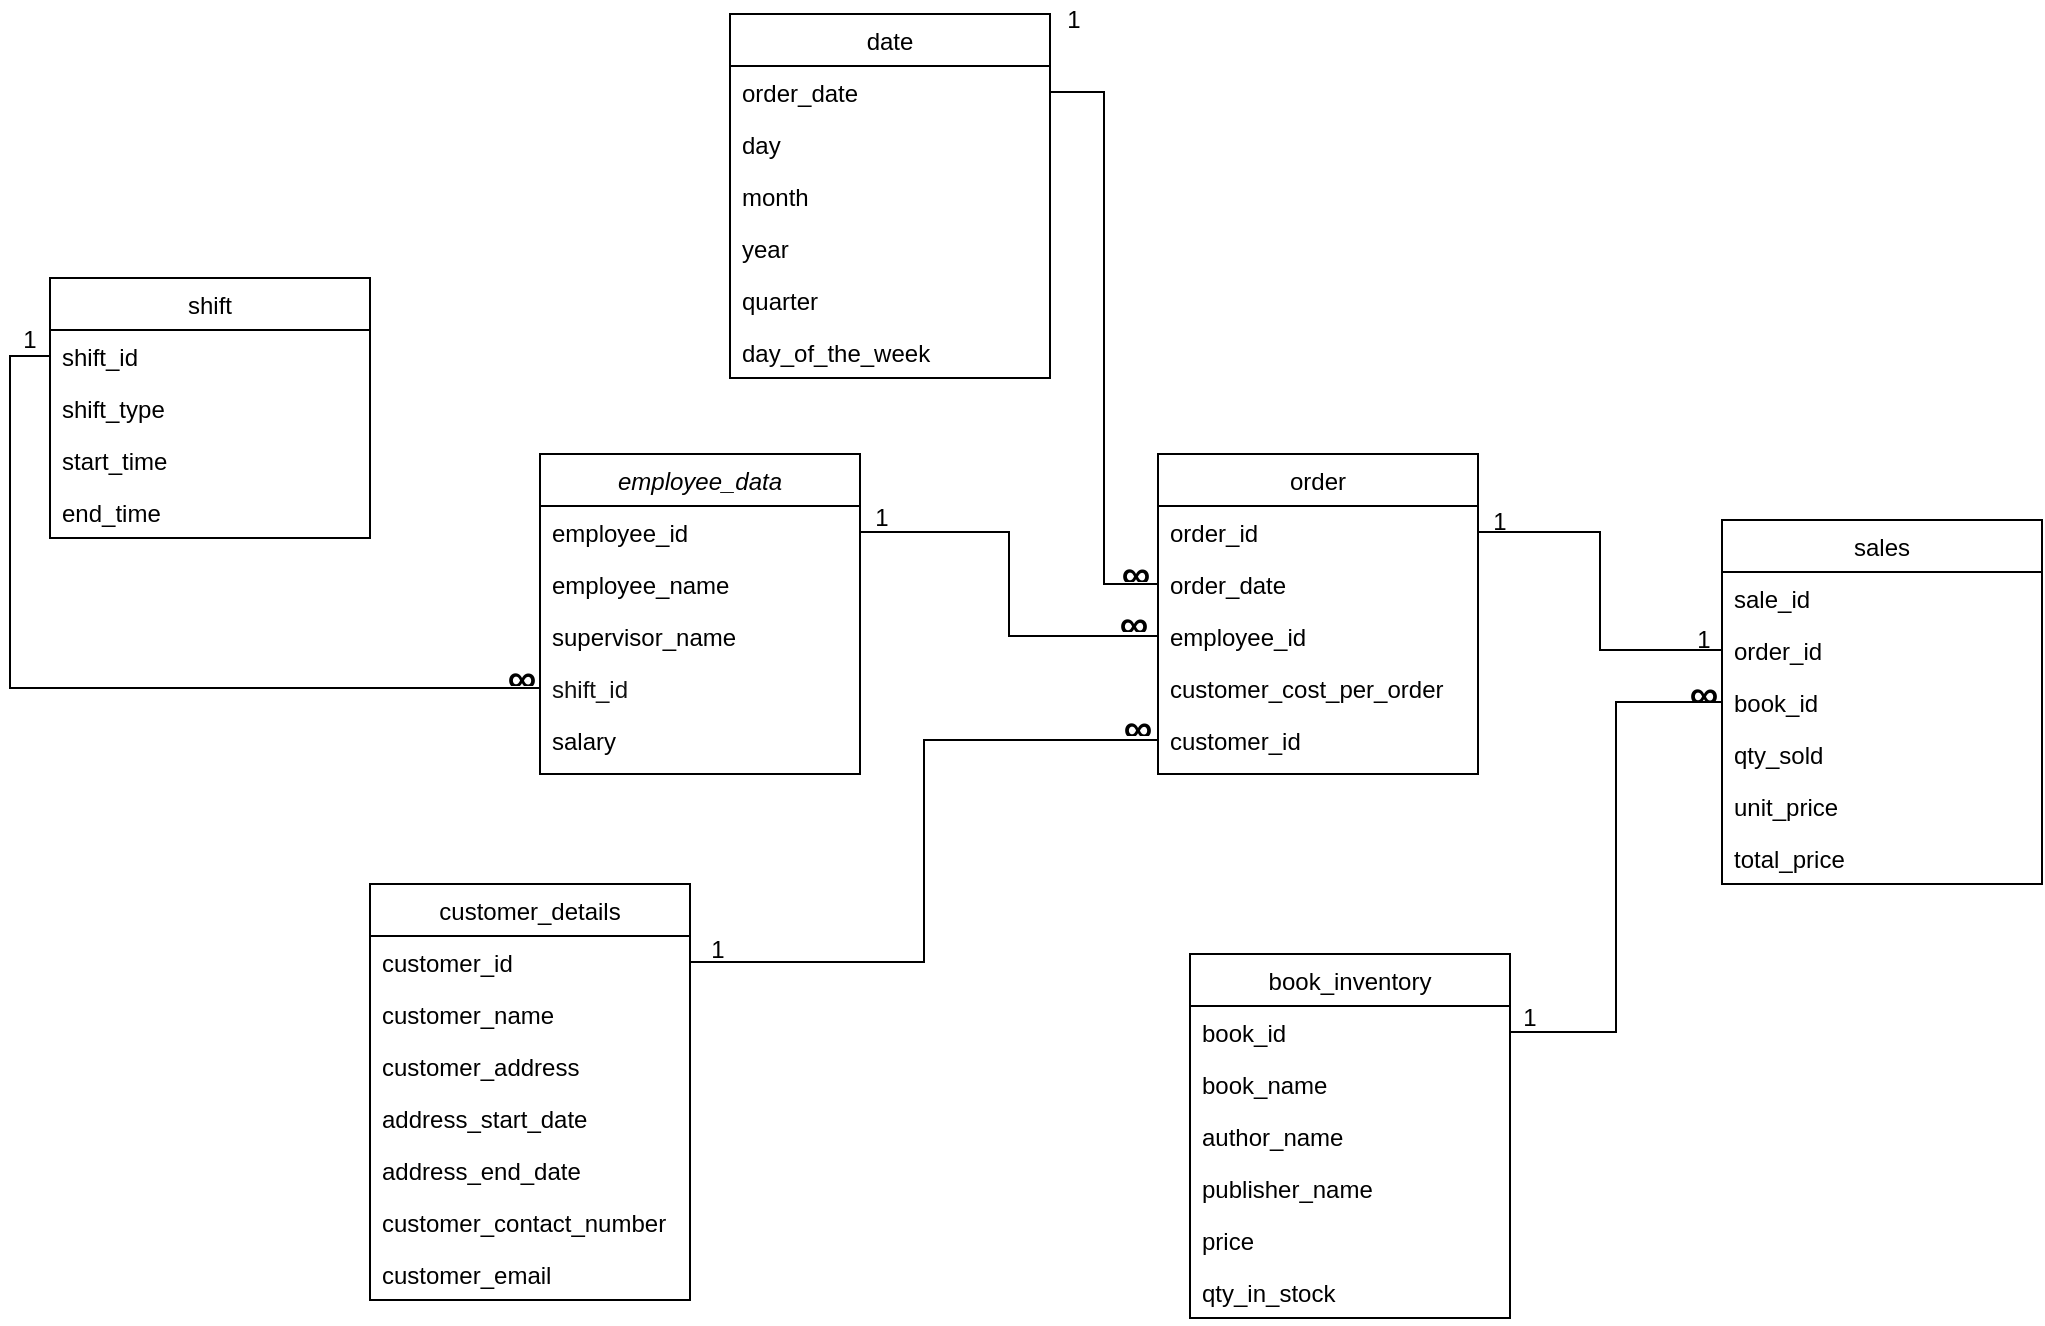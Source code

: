 <mxfile version="25.0.3">
  <diagram id="C5RBs43oDa-KdzZeNtuy" name="Page-1">
    <mxGraphModel dx="2261" dy="738" grid="1" gridSize="10" guides="1" tooltips="1" connect="1" arrows="1" fold="1" page="1" pageScale="1" pageWidth="827" pageHeight="1169" math="0" shadow="0">
      <root>
        <mxCell id="WIyWlLk6GJQsqaUBKTNV-0" />
        <mxCell id="WIyWlLk6GJQsqaUBKTNV-1" parent="WIyWlLk6GJQsqaUBKTNV-0" />
        <mxCell id="zkfFHV4jXpPFQw0GAbJ--0" value="employee_data" style="swimlane;fontStyle=2;align=center;verticalAlign=top;childLayout=stackLayout;horizontal=1;startSize=26;horizontalStack=0;resizeParent=1;resizeLast=0;collapsible=1;marginBottom=0;rounded=0;shadow=0;strokeWidth=1;" parent="WIyWlLk6GJQsqaUBKTNV-1" vertex="1">
          <mxGeometry x="105" y="250" width="160" height="160" as="geometry">
            <mxRectangle x="230" y="140" width="160" height="26" as="alternateBounds" />
          </mxGeometry>
        </mxCell>
        <mxCell id="zkfFHV4jXpPFQw0GAbJ--1" value="employee_id" style="text;align=left;verticalAlign=top;spacingLeft=4;spacingRight=4;overflow=hidden;rotatable=0;points=[[0,0.5],[1,0.5]];portConstraint=eastwest;" parent="zkfFHV4jXpPFQw0GAbJ--0" vertex="1">
          <mxGeometry y="26" width="160" height="26" as="geometry" />
        </mxCell>
        <mxCell id="zkfFHV4jXpPFQw0GAbJ--2" value="employee_name" style="text;align=left;verticalAlign=top;spacingLeft=4;spacingRight=4;overflow=hidden;rotatable=0;points=[[0,0.5],[1,0.5]];portConstraint=eastwest;rounded=0;shadow=0;html=0;" parent="zkfFHV4jXpPFQw0GAbJ--0" vertex="1">
          <mxGeometry y="52" width="160" height="26" as="geometry" />
        </mxCell>
        <mxCell id="zkfFHV4jXpPFQw0GAbJ--5" value="supervisor_name" style="text;align=left;verticalAlign=top;spacingLeft=4;spacingRight=4;overflow=hidden;rotatable=0;points=[[0,0.5],[1,0.5]];portConstraint=eastwest;" parent="zkfFHV4jXpPFQw0GAbJ--0" vertex="1">
          <mxGeometry y="78" width="160" height="26" as="geometry" />
        </mxCell>
        <mxCell id="TXDDKHmo2IQChZSntmb2-64" value="shift_id" style="text;align=left;verticalAlign=top;spacingLeft=4;spacingRight=4;overflow=hidden;rotatable=0;points=[[0,0.5],[1,0.5]];portConstraint=eastwest;fontColor=#121212;" vertex="1" parent="zkfFHV4jXpPFQw0GAbJ--0">
          <mxGeometry y="104" width="160" height="26" as="geometry" />
        </mxCell>
        <mxCell id="TXDDKHmo2IQChZSntmb2-66" value="salary" style="text;align=left;verticalAlign=top;spacingLeft=4;spacingRight=4;overflow=hidden;rotatable=0;points=[[0,0.5],[1,0.5]];portConstraint=eastwest;" vertex="1" parent="zkfFHV4jXpPFQw0GAbJ--0">
          <mxGeometry y="130" width="160" height="30" as="geometry" />
        </mxCell>
        <mxCell id="zkfFHV4jXpPFQw0GAbJ--6" value="customer_details" style="swimlane;fontStyle=0;align=center;verticalAlign=top;childLayout=stackLayout;horizontal=1;startSize=26;horizontalStack=0;resizeParent=1;resizeLast=0;collapsible=1;marginBottom=0;rounded=0;shadow=0;strokeWidth=1;" parent="WIyWlLk6GJQsqaUBKTNV-1" vertex="1">
          <mxGeometry x="20" y="465" width="160" height="208" as="geometry">
            <mxRectangle x="130" y="380" width="160" height="26" as="alternateBounds" />
          </mxGeometry>
        </mxCell>
        <mxCell id="zkfFHV4jXpPFQw0GAbJ--7" value="customer_id" style="text;align=left;verticalAlign=top;spacingLeft=4;spacingRight=4;overflow=hidden;rotatable=0;points=[[0,0.5],[1,0.5]];portConstraint=eastwest;" parent="zkfFHV4jXpPFQw0GAbJ--6" vertex="1">
          <mxGeometry y="26" width="160" height="26" as="geometry" />
        </mxCell>
        <mxCell id="zkfFHV4jXpPFQw0GAbJ--8" value="customer_name" style="text;align=left;verticalAlign=top;spacingLeft=4;spacingRight=4;overflow=hidden;rotatable=0;points=[[0,0.5],[1,0.5]];portConstraint=eastwest;rounded=0;shadow=0;html=0;" parent="zkfFHV4jXpPFQw0GAbJ--6" vertex="1">
          <mxGeometry y="52" width="160" height="26" as="geometry" />
        </mxCell>
        <mxCell id="zkfFHV4jXpPFQw0GAbJ--10" value="customer_address" style="text;align=left;verticalAlign=top;spacingLeft=4;spacingRight=4;overflow=hidden;rotatable=0;points=[[0,0.5],[1,0.5]];portConstraint=eastwest;fontStyle=0" parent="zkfFHV4jXpPFQw0GAbJ--6" vertex="1">
          <mxGeometry y="78" width="160" height="26" as="geometry" />
        </mxCell>
        <mxCell id="TXDDKHmo2IQChZSntmb2-79" value="address_start_date" style="text;align=left;verticalAlign=top;spacingLeft=4;spacingRight=4;overflow=hidden;rotatable=0;points=[[0,0.5],[1,0.5]];portConstraint=eastwest;fontStyle=0" vertex="1" parent="zkfFHV4jXpPFQw0GAbJ--6">
          <mxGeometry y="104" width="160" height="26" as="geometry" />
        </mxCell>
        <mxCell id="TXDDKHmo2IQChZSntmb2-78" value="address_end_date" style="text;align=left;verticalAlign=top;spacingLeft=4;spacingRight=4;overflow=hidden;rotatable=0;points=[[0,0.5],[1,0.5]];portConstraint=eastwest;fontStyle=0" vertex="1" parent="zkfFHV4jXpPFQw0GAbJ--6">
          <mxGeometry y="130" width="160" height="26" as="geometry" />
        </mxCell>
        <mxCell id="zkfFHV4jXpPFQw0GAbJ--11" value="customer_contact_number" style="text;align=left;verticalAlign=top;spacingLeft=4;spacingRight=4;overflow=hidden;rotatable=0;points=[[0,0.5],[1,0.5]];portConstraint=eastwest;" parent="zkfFHV4jXpPFQw0GAbJ--6" vertex="1">
          <mxGeometry y="156" width="160" height="26" as="geometry" />
        </mxCell>
        <mxCell id="o0Ipy1D-ZNgM5MXAbzJO-10" value="customer_email" style="text;align=left;verticalAlign=top;spacingLeft=4;spacingRight=4;overflow=hidden;rotatable=0;points=[[0,0.5],[1,0.5]];portConstraint=eastwest;" parent="zkfFHV4jXpPFQw0GAbJ--6" vertex="1">
          <mxGeometry y="182" width="160" height="26" as="geometry" />
        </mxCell>
        <mxCell id="zkfFHV4jXpPFQw0GAbJ--17" value="book_inventory" style="swimlane;fontStyle=0;align=center;verticalAlign=top;childLayout=stackLayout;horizontal=1;startSize=26;horizontalStack=0;resizeParent=1;resizeLast=0;collapsible=1;marginBottom=0;rounded=0;shadow=0;strokeWidth=1;" parent="WIyWlLk6GJQsqaUBKTNV-1" vertex="1">
          <mxGeometry x="430" y="500" width="160" height="182" as="geometry">
            <mxRectangle x="550" y="140" width="160" height="26" as="alternateBounds" />
          </mxGeometry>
        </mxCell>
        <mxCell id="zkfFHV4jXpPFQw0GAbJ--18" value="book_id" style="text;align=left;verticalAlign=top;spacingLeft=4;spacingRight=4;overflow=hidden;rotatable=0;points=[[0,0.5],[1,0.5]];portConstraint=eastwest;" parent="zkfFHV4jXpPFQw0GAbJ--17" vertex="1">
          <mxGeometry y="26" width="160" height="26" as="geometry" />
        </mxCell>
        <mxCell id="zkfFHV4jXpPFQw0GAbJ--19" value="book_name" style="text;align=left;verticalAlign=top;spacingLeft=4;spacingRight=4;overflow=hidden;rotatable=0;points=[[0,0.5],[1,0.5]];portConstraint=eastwest;rounded=0;shadow=0;html=0;" parent="zkfFHV4jXpPFQw0GAbJ--17" vertex="1">
          <mxGeometry y="52" width="160" height="26" as="geometry" />
        </mxCell>
        <mxCell id="zkfFHV4jXpPFQw0GAbJ--20" value="author_name" style="text;align=left;verticalAlign=top;spacingLeft=4;spacingRight=4;overflow=hidden;rotatable=0;points=[[0,0.5],[1,0.5]];portConstraint=eastwest;rounded=0;shadow=0;html=0;" parent="zkfFHV4jXpPFQw0GAbJ--17" vertex="1">
          <mxGeometry y="78" width="160" height="26" as="geometry" />
        </mxCell>
        <mxCell id="zkfFHV4jXpPFQw0GAbJ--21" value="publisher_name" style="text;align=left;verticalAlign=top;spacingLeft=4;spacingRight=4;overflow=hidden;rotatable=0;points=[[0,0.5],[1,0.5]];portConstraint=eastwest;rounded=0;shadow=0;html=0;" parent="zkfFHV4jXpPFQw0GAbJ--17" vertex="1">
          <mxGeometry y="104" width="160" height="26" as="geometry" />
        </mxCell>
        <mxCell id="TXDDKHmo2IQChZSntmb2-37" value="price" style="text;align=left;verticalAlign=top;spacingLeft=4;spacingRight=4;overflow=hidden;rotatable=0;points=[[0,0.5],[1,0.5]];portConstraint=eastwest;rounded=0;shadow=0;html=0;" vertex="1" parent="zkfFHV4jXpPFQw0GAbJ--17">
          <mxGeometry y="130" width="160" height="26" as="geometry" />
        </mxCell>
        <mxCell id="zkfFHV4jXpPFQw0GAbJ--22" value="qty_in_stock" style="text;align=left;verticalAlign=top;spacingLeft=4;spacingRight=4;overflow=hidden;rotatable=0;points=[[0,0.5],[1,0.5]];portConstraint=eastwest;rounded=0;shadow=0;html=0;" parent="zkfFHV4jXpPFQw0GAbJ--17" vertex="1">
          <mxGeometry y="156" width="160" height="26" as="geometry" />
        </mxCell>
        <mxCell id="o0Ipy1D-ZNgM5MXAbzJO-0" value="order" style="swimlane;fontStyle=0;align=center;verticalAlign=top;childLayout=stackLayout;horizontal=1;startSize=26;horizontalStack=0;resizeParent=1;resizeLast=0;collapsible=1;marginBottom=0;rounded=0;shadow=0;strokeWidth=1;" parent="WIyWlLk6GJQsqaUBKTNV-1" vertex="1">
          <mxGeometry x="414" y="250" width="160" height="160" as="geometry">
            <mxRectangle x="550" y="140" width="160" height="26" as="alternateBounds" />
          </mxGeometry>
        </mxCell>
        <mxCell id="o0Ipy1D-ZNgM5MXAbzJO-1" value="order_id" style="text;align=left;verticalAlign=top;spacingLeft=4;spacingRight=4;overflow=hidden;rotatable=0;points=[[0,0.5],[1,0.5]];portConstraint=eastwest;" parent="o0Ipy1D-ZNgM5MXAbzJO-0" vertex="1">
          <mxGeometry y="26" width="160" height="26" as="geometry" />
        </mxCell>
        <mxCell id="o0Ipy1D-ZNgM5MXAbzJO-2" value="order_date" style="text;align=left;verticalAlign=top;spacingLeft=4;spacingRight=4;overflow=hidden;rotatable=0;points=[[0,0.5],[1,0.5]];portConstraint=eastwest;rounded=0;shadow=0;html=0;" parent="o0Ipy1D-ZNgM5MXAbzJO-0" vertex="1">
          <mxGeometry y="52" width="160" height="26" as="geometry" />
        </mxCell>
        <mxCell id="o0Ipy1D-ZNgM5MXAbzJO-4" value="employee_id" style="text;align=left;verticalAlign=top;spacingLeft=4;spacingRight=4;overflow=hidden;rotatable=0;points=[[0,0.5],[1,0.5]];portConstraint=eastwest;rounded=0;shadow=0;html=0;" parent="o0Ipy1D-ZNgM5MXAbzJO-0" vertex="1">
          <mxGeometry y="78" width="160" height="26" as="geometry" />
        </mxCell>
        <mxCell id="o0Ipy1D-ZNgM5MXAbzJO-5" value="customer_cost_per_order" style="text;align=left;verticalAlign=top;spacingLeft=4;spacingRight=4;overflow=hidden;rotatable=0;points=[[0,0.5],[1,0.5]];portConstraint=eastwest;rounded=0;shadow=0;html=0;" parent="o0Ipy1D-ZNgM5MXAbzJO-0" vertex="1">
          <mxGeometry y="104" width="160" height="26" as="geometry" />
        </mxCell>
        <mxCell id="o0Ipy1D-ZNgM5MXAbzJO-3" value="customer_id" style="text;align=left;verticalAlign=top;spacingLeft=4;spacingRight=4;overflow=hidden;rotatable=0;points=[[0,0.5],[1,0.5]];portConstraint=eastwest;rounded=0;shadow=0;html=0;" parent="o0Ipy1D-ZNgM5MXAbzJO-0" vertex="1">
          <mxGeometry y="130" width="160" height="26" as="geometry" />
        </mxCell>
        <mxCell id="o0Ipy1D-ZNgM5MXAbzJO-11" value="sales" style="swimlane;fontStyle=0;align=center;verticalAlign=top;childLayout=stackLayout;horizontal=1;startSize=26;horizontalStack=0;resizeParent=1;resizeLast=0;collapsible=1;marginBottom=0;rounded=0;shadow=0;strokeWidth=1;" parent="WIyWlLk6GJQsqaUBKTNV-1" vertex="1">
          <mxGeometry x="696" y="283" width="160" height="182" as="geometry">
            <mxRectangle x="550" y="140" width="160" height="26" as="alternateBounds" />
          </mxGeometry>
        </mxCell>
        <mxCell id="TXDDKHmo2IQChZSntmb2-8" value="sale_id" style="text;align=left;verticalAlign=top;spacingLeft=4;spacingRight=4;overflow=hidden;rotatable=0;points=[[0,0.5],[1,0.5]];portConstraint=eastwest;rounded=0;shadow=0;html=0;" vertex="1" parent="o0Ipy1D-ZNgM5MXAbzJO-11">
          <mxGeometry y="26" width="160" height="26" as="geometry" />
        </mxCell>
        <mxCell id="o0Ipy1D-ZNgM5MXAbzJO-12" value="order_id" style="text;align=left;verticalAlign=top;spacingLeft=4;spacingRight=4;overflow=hidden;rotatable=0;points=[[0,0.5],[1,0.5]];portConstraint=eastwest;" parent="o0Ipy1D-ZNgM5MXAbzJO-11" vertex="1">
          <mxGeometry y="52" width="160" height="26" as="geometry" />
        </mxCell>
        <mxCell id="o0Ipy1D-ZNgM5MXAbzJO-13" value="book_id" style="text;align=left;verticalAlign=top;spacingLeft=4;spacingRight=4;overflow=hidden;rotatable=0;points=[[0,0.5],[1,0.5]];portConstraint=eastwest;rounded=0;shadow=0;html=0;" parent="o0Ipy1D-ZNgM5MXAbzJO-11" vertex="1">
          <mxGeometry y="78" width="160" height="26" as="geometry" />
        </mxCell>
        <mxCell id="TXDDKHmo2IQChZSntmb2-34" value="qty_sold" style="text;align=left;verticalAlign=top;spacingLeft=4;spacingRight=4;overflow=hidden;rotatable=0;points=[[0,0.5],[1,0.5]];portConstraint=eastwest;rounded=0;shadow=0;html=0;" vertex="1" parent="o0Ipy1D-ZNgM5MXAbzJO-11">
          <mxGeometry y="104" width="160" height="26" as="geometry" />
        </mxCell>
        <mxCell id="TXDDKHmo2IQChZSntmb2-36" value="unit_price" style="text;align=left;verticalAlign=top;spacingLeft=4;spacingRight=4;overflow=hidden;rotatable=0;points=[[0,0.5],[1,0.5]];portConstraint=eastwest;rounded=0;shadow=0;html=0;" vertex="1" parent="o0Ipy1D-ZNgM5MXAbzJO-11">
          <mxGeometry y="130" width="160" height="26" as="geometry" />
        </mxCell>
        <mxCell id="TXDDKHmo2IQChZSntmb2-33" value="total_price" style="text;align=left;verticalAlign=top;spacingLeft=4;spacingRight=4;overflow=hidden;rotatable=0;points=[[0,0.5],[1,0.5]];portConstraint=eastwest;rounded=0;shadow=0;html=0;" vertex="1" parent="o0Ipy1D-ZNgM5MXAbzJO-11">
          <mxGeometry y="156" width="160" height="26" as="geometry" />
        </mxCell>
        <mxCell id="o0Ipy1D-ZNgM5MXAbzJO-31" value="date" style="swimlane;fontStyle=0;align=center;verticalAlign=top;childLayout=stackLayout;horizontal=1;startSize=26;horizontalStack=0;resizeParent=1;resizeLast=0;collapsible=1;marginBottom=0;rounded=0;shadow=0;strokeWidth=1;" parent="WIyWlLk6GJQsqaUBKTNV-1" vertex="1">
          <mxGeometry x="200" y="30" width="160" height="182" as="geometry">
            <mxRectangle x="550" y="140" width="160" height="26" as="alternateBounds" />
          </mxGeometry>
        </mxCell>
        <mxCell id="o0Ipy1D-ZNgM5MXAbzJO-32" value="order_date" style="text;align=left;verticalAlign=top;spacingLeft=4;spacingRight=4;overflow=hidden;rotatable=0;points=[[0,0.5],[1,0.5]];portConstraint=eastwest;" parent="o0Ipy1D-ZNgM5MXAbzJO-31" vertex="1">
          <mxGeometry y="26" width="160" height="26" as="geometry" />
        </mxCell>
        <mxCell id="o0Ipy1D-ZNgM5MXAbzJO-33" value="day" style="text;align=left;verticalAlign=top;spacingLeft=4;spacingRight=4;overflow=hidden;rotatable=0;points=[[0,0.5],[1,0.5]];portConstraint=eastwest;rounded=0;shadow=0;html=0;" parent="o0Ipy1D-ZNgM5MXAbzJO-31" vertex="1">
          <mxGeometry y="52" width="160" height="26" as="geometry" />
        </mxCell>
        <mxCell id="o0Ipy1D-ZNgM5MXAbzJO-34" value="month" style="text;align=left;verticalAlign=top;spacingLeft=4;spacingRight=4;overflow=hidden;rotatable=0;points=[[0,0.5],[1,0.5]];portConstraint=eastwest;rounded=0;shadow=0;html=0;" parent="o0Ipy1D-ZNgM5MXAbzJO-31" vertex="1">
          <mxGeometry y="78" width="160" height="26" as="geometry" />
        </mxCell>
        <mxCell id="o0Ipy1D-ZNgM5MXAbzJO-35" value="year" style="text;align=left;verticalAlign=top;spacingLeft=4;spacingRight=4;overflow=hidden;rotatable=0;points=[[0,0.5],[1,0.5]];portConstraint=eastwest;rounded=0;shadow=0;html=0;" parent="o0Ipy1D-ZNgM5MXAbzJO-31" vertex="1">
          <mxGeometry y="104" width="160" height="26" as="geometry" />
        </mxCell>
        <mxCell id="o0Ipy1D-ZNgM5MXAbzJO-36" value="quarter" style="text;align=left;verticalAlign=top;spacingLeft=4;spacingRight=4;overflow=hidden;rotatable=0;points=[[0,0.5],[1,0.5]];portConstraint=eastwest;rounded=0;shadow=0;html=0;" parent="o0Ipy1D-ZNgM5MXAbzJO-31" vertex="1">
          <mxGeometry y="130" width="160" height="26" as="geometry" />
        </mxCell>
        <mxCell id="o0Ipy1D-ZNgM5MXAbzJO-28" value="day_of_the_week" style="text;align=left;verticalAlign=top;spacingLeft=4;spacingRight=4;overflow=hidden;rotatable=0;points=[[0,0.5],[1,0.5]];portConstraint=eastwest;rounded=0;shadow=0;html=0;" parent="o0Ipy1D-ZNgM5MXAbzJO-31" vertex="1">
          <mxGeometry y="156" width="160" height="26" as="geometry" />
        </mxCell>
        <mxCell id="TXDDKHmo2IQChZSntmb2-29" style="edgeStyle=orthogonalEdgeStyle;rounded=0;orthogonalLoop=1;jettySize=auto;html=1;exitX=0;exitY=0.5;exitDx=0;exitDy=0;entryX=1;entryY=0.5;entryDx=0;entryDy=0;endArrow=none;endFill=0;" edge="1" parent="WIyWlLk6GJQsqaUBKTNV-1" source="o0Ipy1D-ZNgM5MXAbzJO-12" target="o0Ipy1D-ZNgM5MXAbzJO-1">
          <mxGeometry relative="1" as="geometry" />
        </mxCell>
        <mxCell id="TXDDKHmo2IQChZSntmb2-30" style="edgeStyle=orthogonalEdgeStyle;rounded=0;orthogonalLoop=1;jettySize=auto;html=1;exitX=1;exitY=0.5;exitDx=0;exitDy=0;entryX=0;entryY=0.5;entryDx=0;entryDy=0;endArrow=none;endFill=0;" edge="1" parent="WIyWlLk6GJQsqaUBKTNV-1" source="zkfFHV4jXpPFQw0GAbJ--1" target="o0Ipy1D-ZNgM5MXAbzJO-4">
          <mxGeometry relative="1" as="geometry" />
        </mxCell>
        <mxCell id="TXDDKHmo2IQChZSntmb2-31" style="edgeStyle=orthogonalEdgeStyle;rounded=0;orthogonalLoop=1;jettySize=auto;html=1;exitX=1;exitY=0.5;exitDx=0;exitDy=0;entryX=0;entryY=0.5;entryDx=0;entryDy=0;endArrow=none;endFill=0;" edge="1" parent="WIyWlLk6GJQsqaUBKTNV-1" source="zkfFHV4jXpPFQw0GAbJ--7" target="o0Ipy1D-ZNgM5MXAbzJO-3">
          <mxGeometry relative="1" as="geometry" />
        </mxCell>
        <mxCell id="TXDDKHmo2IQChZSntmb2-32" style="edgeStyle=orthogonalEdgeStyle;rounded=0;orthogonalLoop=1;jettySize=auto;html=1;exitX=0;exitY=0.5;exitDx=0;exitDy=0;entryX=1;entryY=0.5;entryDx=0;entryDy=0;" edge="1" parent="WIyWlLk6GJQsqaUBKTNV-1" source="zkfFHV4jXpPFQw0GAbJ--18" target="TXDDKHmo2IQChZSntmb2-20">
          <mxGeometry relative="1" as="geometry" />
        </mxCell>
        <mxCell id="TXDDKHmo2IQChZSntmb2-38" style="edgeStyle=orthogonalEdgeStyle;rounded=0;orthogonalLoop=1;jettySize=auto;html=1;exitX=1;exitY=0.5;exitDx=0;exitDy=0;entryX=0;entryY=0.5;entryDx=0;entryDy=0;endArrow=none;endFill=0;" edge="1" parent="WIyWlLk6GJQsqaUBKTNV-1" source="zkfFHV4jXpPFQw0GAbJ--18" target="o0Ipy1D-ZNgM5MXAbzJO-13">
          <mxGeometry relative="1" as="geometry" />
        </mxCell>
        <mxCell id="TXDDKHmo2IQChZSntmb2-39" style="edgeStyle=orthogonalEdgeStyle;rounded=0;orthogonalLoop=1;jettySize=auto;html=1;exitX=1;exitY=0.5;exitDx=0;exitDy=0;entryX=0;entryY=0.5;entryDx=0;entryDy=0;endArrow=none;endFill=0;" edge="1" parent="WIyWlLk6GJQsqaUBKTNV-1" source="o0Ipy1D-ZNgM5MXAbzJO-32" target="o0Ipy1D-ZNgM5MXAbzJO-2">
          <mxGeometry relative="1" as="geometry" />
        </mxCell>
        <mxCell id="TXDDKHmo2IQChZSntmb2-40" style="edgeStyle=orthogonalEdgeStyle;rounded=0;orthogonalLoop=1;jettySize=auto;html=1;exitX=0;exitY=0.5;exitDx=0;exitDy=0;entryX=0;entryY=0.5;entryDx=0;entryDy=0;endArrow=none;endFill=0;" edge="1" parent="WIyWlLk6GJQsqaUBKTNV-1" source="o0Ipy1D-ZNgM5MXAbzJO-32" target="zkfFHV4jXpPFQw0GAbJ--3">
          <mxGeometry relative="1" as="geometry" />
        </mxCell>
        <UserObject label="1" placeholders="1" name="Variable" id="TXDDKHmo2IQChZSntmb2-48">
          <mxCell style="text;html=1;strokeColor=none;fillColor=none;align=center;verticalAlign=middle;whiteSpace=wrap;overflow=hidden;" vertex="1" parent="WIyWlLk6GJQsqaUBKTNV-1">
            <mxGeometry x="357" y="23" width="30" height="20" as="geometry" />
          </mxCell>
        </UserObject>
        <UserObject label="&lt;strong&gt;&lt;font style=&quot;font-size: 20px;&quot;&gt;∞&lt;/font&gt;&lt;/strong&gt;" placeholders="1" name="Variable" id="TXDDKHmo2IQChZSntmb2-50">
          <mxCell style="text;html=1;strokeColor=none;fillColor=none;align=center;verticalAlign=middle;whiteSpace=wrap;overflow=hidden;" vertex="1" parent="WIyWlLk6GJQsqaUBKTNV-1">
            <mxGeometry x="388" y="295" width="30" height="20" as="geometry" />
          </mxCell>
        </UserObject>
        <UserObject label="1" placeholders="1" name="Variable" id="TXDDKHmo2IQChZSntmb2-52">
          <mxCell style="text;html=1;strokeColor=none;fillColor=none;align=center;verticalAlign=middle;whiteSpace=wrap;overflow=hidden;" vertex="1" parent="WIyWlLk6GJQsqaUBKTNV-1">
            <mxGeometry x="261" y="272" width="30" height="20" as="geometry" />
          </mxCell>
        </UserObject>
        <UserObject label="&lt;strong&gt;&lt;font style=&quot;font-size: 20px;&quot;&gt;∞&lt;/font&gt;&lt;/strong&gt;" placeholders="1" name="Variable" id="TXDDKHmo2IQChZSntmb2-55">
          <mxCell style="text;html=1;strokeColor=none;fillColor=none;align=center;verticalAlign=middle;whiteSpace=wrap;overflow=hidden;" vertex="1" parent="WIyWlLk6GJQsqaUBKTNV-1">
            <mxGeometry x="387" y="320" width="30" height="20" as="geometry" />
          </mxCell>
        </UserObject>
        <UserObject label="1" placeholders="1" name="Variable" id="TXDDKHmo2IQChZSntmb2-56">
          <mxCell style="text;html=1;strokeColor=none;fillColor=none;align=center;verticalAlign=middle;whiteSpace=wrap;overflow=hidden;" vertex="1" parent="WIyWlLk6GJQsqaUBKTNV-1">
            <mxGeometry x="179" y="488" width="30" height="20" as="geometry" />
          </mxCell>
        </UserObject>
        <UserObject label="&lt;strong&gt;&lt;font style=&quot;font-size: 20px;&quot;&gt;∞&lt;/font&gt;&lt;/strong&gt;" placeholders="1" name="Variable" id="TXDDKHmo2IQChZSntmb2-57">
          <mxCell style="text;html=1;strokeColor=none;fillColor=none;align=center;verticalAlign=middle;whiteSpace=wrap;overflow=hidden;" vertex="1" parent="WIyWlLk6GJQsqaUBKTNV-1">
            <mxGeometry x="389" y="372" width="30" height="20" as="geometry" />
          </mxCell>
        </UserObject>
        <UserObject label="1" placeholders="1" name="Variable" id="TXDDKHmo2IQChZSntmb2-58">
          <mxCell style="text;html=1;strokeColor=none;fillColor=none;align=center;verticalAlign=middle;whiteSpace=wrap;overflow=hidden;" vertex="1" parent="WIyWlLk6GJQsqaUBKTNV-1">
            <mxGeometry x="585" y="522" width="30" height="20" as="geometry" />
          </mxCell>
        </UserObject>
        <UserObject label="&lt;strong&gt;&lt;font style=&quot;font-size: 20px;&quot;&gt;∞&lt;/font&gt;&lt;/strong&gt;" placeholders="1" name="Variable" id="TXDDKHmo2IQChZSntmb2-59">
          <mxCell style="text;html=1;strokeColor=none;fillColor=none;align=center;verticalAlign=middle;whiteSpace=wrap;overflow=hidden;" vertex="1" parent="WIyWlLk6GJQsqaUBKTNV-1">
            <mxGeometry x="672" y="355" width="30" height="20" as="geometry" />
          </mxCell>
        </UserObject>
        <UserObject label="1" placeholders="1" name="Variable" id="TXDDKHmo2IQChZSntmb2-60">
          <mxCell style="text;html=1;strokeColor=none;fillColor=none;align=center;verticalAlign=middle;whiteSpace=wrap;overflow=hidden;" vertex="1" parent="WIyWlLk6GJQsqaUBKTNV-1">
            <mxGeometry x="672" y="333" width="30" height="20" as="geometry" />
          </mxCell>
        </UserObject>
        <UserObject label="1" placeholders="1" name="Variable" id="TXDDKHmo2IQChZSntmb2-61">
          <mxCell style="text;html=1;strokeColor=none;fillColor=none;align=center;verticalAlign=middle;whiteSpace=wrap;overflow=hidden;" vertex="1" parent="WIyWlLk6GJQsqaUBKTNV-1">
            <mxGeometry x="570" y="274" width="30" height="20" as="geometry" />
          </mxCell>
        </UserObject>
        <mxCell id="TXDDKHmo2IQChZSntmb2-67" value="shift" style="swimlane;fontStyle=0;align=center;verticalAlign=top;childLayout=stackLayout;horizontal=1;startSize=26;horizontalStack=0;resizeParent=1;resizeLast=0;collapsible=1;marginBottom=0;rounded=0;shadow=0;strokeWidth=1;" vertex="1" parent="WIyWlLk6GJQsqaUBKTNV-1">
          <mxGeometry x="-140" y="162" width="160" height="130" as="geometry">
            <mxRectangle x="230" y="140" width="160" height="26" as="alternateBounds" />
          </mxGeometry>
        </mxCell>
        <mxCell id="TXDDKHmo2IQChZSntmb2-68" value="shift_id" style="text;align=left;verticalAlign=top;spacingLeft=4;spacingRight=4;overflow=hidden;rotatable=0;points=[[0,0.5],[1,0.5]];portConstraint=eastwest;" vertex="1" parent="TXDDKHmo2IQChZSntmb2-67">
          <mxGeometry y="26" width="160" height="26" as="geometry" />
        </mxCell>
        <mxCell id="TXDDKHmo2IQChZSntmb2-69" value="shift_type" style="text;align=left;verticalAlign=top;spacingLeft=4;spacingRight=4;overflow=hidden;rotatable=0;points=[[0,0.5],[1,0.5]];portConstraint=eastwest;rounded=0;shadow=0;html=0;" vertex="1" parent="TXDDKHmo2IQChZSntmb2-67">
          <mxGeometry y="52" width="160" height="26" as="geometry" />
        </mxCell>
        <mxCell id="TXDDKHmo2IQChZSntmb2-70" value="start_time" style="text;align=left;verticalAlign=top;spacingLeft=4;spacingRight=4;overflow=hidden;rotatable=0;points=[[0,0.5],[1,0.5]];portConstraint=eastwest;" vertex="1" parent="TXDDKHmo2IQChZSntmb2-67">
          <mxGeometry y="78" width="160" height="26" as="geometry" />
        </mxCell>
        <mxCell id="TXDDKHmo2IQChZSntmb2-71" value="end_time" style="text;align=left;verticalAlign=top;spacingLeft=4;spacingRight=4;overflow=hidden;rotatable=0;points=[[0,0.5],[1,0.5]];portConstraint=eastwest;fontColor=#000000;" vertex="1" parent="TXDDKHmo2IQChZSntmb2-67">
          <mxGeometry y="104" width="160" height="26" as="geometry" />
        </mxCell>
        <mxCell id="TXDDKHmo2IQChZSntmb2-73" style="edgeStyle=orthogonalEdgeStyle;rounded=0;orthogonalLoop=1;jettySize=auto;html=1;exitX=0;exitY=0.5;exitDx=0;exitDy=0;entryX=0;entryY=0.5;entryDx=0;entryDy=0;endArrow=none;endFill=0;" edge="1" parent="WIyWlLk6GJQsqaUBKTNV-1" source="TXDDKHmo2IQChZSntmb2-68" target="TXDDKHmo2IQChZSntmb2-64">
          <mxGeometry relative="1" as="geometry" />
        </mxCell>
        <UserObject label="1" placeholders="1" name="Variable" id="TXDDKHmo2IQChZSntmb2-74">
          <mxCell style="text;html=1;strokeColor=none;fillColor=none;align=center;verticalAlign=middle;whiteSpace=wrap;overflow=hidden;" vertex="1" parent="WIyWlLk6GJQsqaUBKTNV-1">
            <mxGeometry x="-165" y="183" width="30" height="20" as="geometry" />
          </mxCell>
        </UserObject>
        <UserObject label="&lt;strong&gt;&lt;font style=&quot;font-size: 20px;&quot;&gt;∞&lt;/font&gt;&lt;/strong&gt;" placeholders="1" name="Variable" id="TXDDKHmo2IQChZSntmb2-75">
          <mxCell style="text;html=1;strokeColor=none;fillColor=none;align=center;verticalAlign=middle;whiteSpace=wrap;overflow=hidden;" vertex="1" parent="WIyWlLk6GJQsqaUBKTNV-1">
            <mxGeometry x="81" y="347" width="30" height="20" as="geometry" />
          </mxCell>
        </UserObject>
      </root>
    </mxGraphModel>
  </diagram>
</mxfile>
